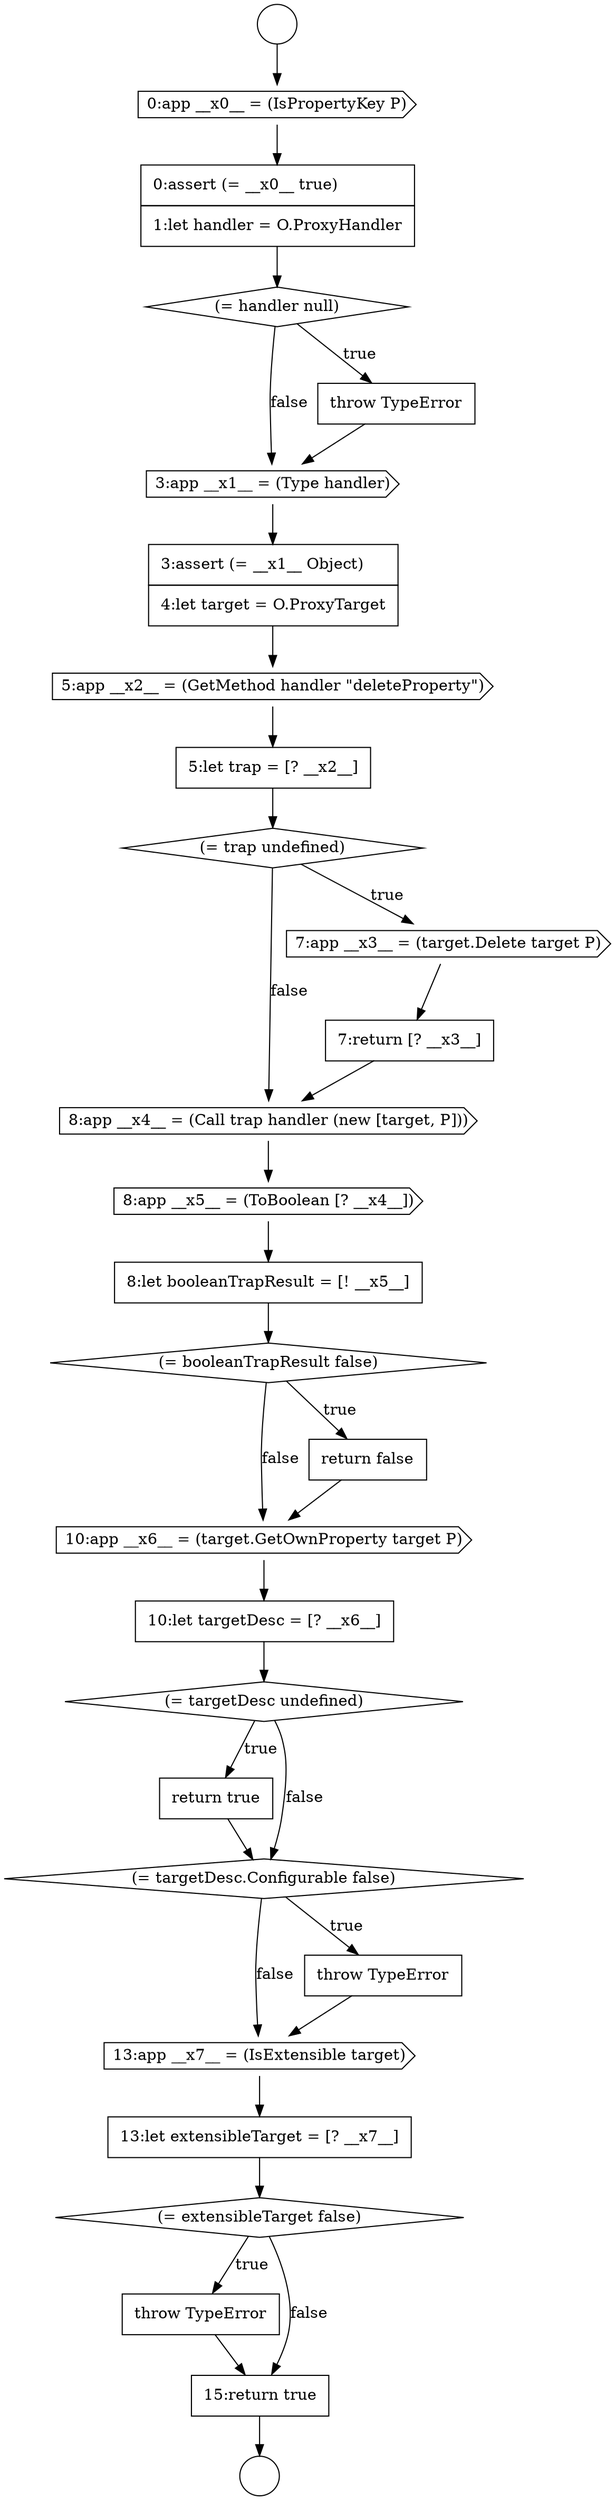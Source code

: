 digraph {
  node3442 [shape=none, margin=0, label=<<font color="black">
    <table border="0" cellborder="1" cellspacing="0" cellpadding="10">
      <tr><td align="left">8:let booleanTrapResult = [! __x5__]</td></tr>
    </table>
  </font>> color="black" fillcolor="white" style=filled]
  node3445 [shape=cds, label=<<font color="black">10:app __x6__ = (target.GetOwnProperty target P)</font>> color="black" fillcolor="white" style=filled]
  node3440 [shape=cds, label=<<font color="black">8:app __x4__ = (Call trap handler (new [target, P]))</font>> color="black" fillcolor="white" style=filled]
  node3454 [shape=none, margin=0, label=<<font color="black">
    <table border="0" cellborder="1" cellspacing="0" cellpadding="10">
      <tr><td align="left">throw TypeError</td></tr>
    </table>
  </font>> color="black" fillcolor="white" style=filled]
  node3436 [shape=none, margin=0, label=<<font color="black">
    <table border="0" cellborder="1" cellspacing="0" cellpadding="10">
      <tr><td align="left">5:let trap = [? __x2__]</td></tr>
    </table>
  </font>> color="black" fillcolor="white" style=filled]
  node3451 [shape=cds, label=<<font color="black">13:app __x7__ = (IsExtensible target)</font>> color="black" fillcolor="white" style=filled]
  node3448 [shape=none, margin=0, label=<<font color="black">
    <table border="0" cellborder="1" cellspacing="0" cellpadding="10">
      <tr><td align="left">return true</td></tr>
    </table>
  </font>> color="black" fillcolor="white" style=filled]
  node3430 [shape=none, margin=0, label=<<font color="black">
    <table border="0" cellborder="1" cellspacing="0" cellpadding="10">
      <tr><td align="left">0:assert (= __x0__ true)</td></tr>
      <tr><td align="left">1:let handler = O.ProxyHandler</td></tr>
    </table>
  </font>> color="black" fillcolor="white" style=filled]
  node3434 [shape=none, margin=0, label=<<font color="black">
    <table border="0" cellborder="1" cellspacing="0" cellpadding="10">
      <tr><td align="left">3:assert (= __x1__ Object)</td></tr>
      <tr><td align="left">4:let target = O.ProxyTarget</td></tr>
    </table>
  </font>> color="black" fillcolor="white" style=filled]
  node3449 [shape=diamond, label=<<font color="black">(= targetDesc.Configurable false)</font>> color="black" fillcolor="white" style=filled]
  node3439 [shape=none, margin=0, label=<<font color="black">
    <table border="0" cellborder="1" cellspacing="0" cellpadding="10">
      <tr><td align="left">7:return [? __x3__]</td></tr>
    </table>
  </font>> color="black" fillcolor="white" style=filled]
  node3429 [shape=cds, label=<<font color="black">0:app __x0__ = (IsPropertyKey P)</font>> color="black" fillcolor="white" style=filled]
  node3446 [shape=none, margin=0, label=<<font color="black">
    <table border="0" cellborder="1" cellspacing="0" cellpadding="10">
      <tr><td align="left">10:let targetDesc = [? __x6__]</td></tr>
    </table>
  </font>> color="black" fillcolor="white" style=filled]
  node3431 [shape=diamond, label=<<font color="black">(= handler null)</font>> color="black" fillcolor="white" style=filled]
  node3453 [shape=diamond, label=<<font color="black">(= extensibleTarget false)</font>> color="black" fillcolor="white" style=filled]
  node3438 [shape=cds, label=<<font color="black">7:app __x3__ = (target.Delete target P)</font>> color="black" fillcolor="white" style=filled]
  node3435 [shape=cds, label=<<font color="black">5:app __x2__ = (GetMethod handler &quot;deleteProperty&quot;)</font>> color="black" fillcolor="white" style=filled]
  node3450 [shape=none, margin=0, label=<<font color="black">
    <table border="0" cellborder="1" cellspacing="0" cellpadding="10">
      <tr><td align="left">throw TypeError</td></tr>
    </table>
  </font>> color="black" fillcolor="white" style=filled]
  node3441 [shape=cds, label=<<font color="black">8:app __x5__ = (ToBoolean [? __x4__])</font>> color="black" fillcolor="white" style=filled]
  node3428 [shape=circle label=" " color="black" fillcolor="white" style=filled]
  node3444 [shape=none, margin=0, label=<<font color="black">
    <table border="0" cellborder="1" cellspacing="0" cellpadding="10">
      <tr><td align="left">return false</td></tr>
    </table>
  </font>> color="black" fillcolor="white" style=filled]
  node3427 [shape=circle label=" " color="black" fillcolor="white" style=filled]
  node3455 [shape=none, margin=0, label=<<font color="black">
    <table border="0" cellborder="1" cellspacing="0" cellpadding="10">
      <tr><td align="left">15:return true</td></tr>
    </table>
  </font>> color="black" fillcolor="white" style=filled]
  node3433 [shape=cds, label=<<font color="black">3:app __x1__ = (Type handler)</font>> color="black" fillcolor="white" style=filled]
  node3452 [shape=none, margin=0, label=<<font color="black">
    <table border="0" cellborder="1" cellspacing="0" cellpadding="10">
      <tr><td align="left">13:let extensibleTarget = [? __x7__]</td></tr>
    </table>
  </font>> color="black" fillcolor="white" style=filled]
  node3447 [shape=diamond, label=<<font color="black">(= targetDesc undefined)</font>> color="black" fillcolor="white" style=filled]
  node3437 [shape=diamond, label=<<font color="black">(= trap undefined)</font>> color="black" fillcolor="white" style=filled]
  node3443 [shape=diamond, label=<<font color="black">(= booleanTrapResult false)</font>> color="black" fillcolor="white" style=filled]
  node3432 [shape=none, margin=0, label=<<font color="black">
    <table border="0" cellborder="1" cellspacing="0" cellpadding="10">
      <tr><td align="left">throw TypeError</td></tr>
    </table>
  </font>> color="black" fillcolor="white" style=filled]
  node3452 -> node3453 [ color="black"]
  node3449 -> node3450 [label=<<font color="black">true</font>> color="black"]
  node3449 -> node3451 [label=<<font color="black">false</font>> color="black"]
  node3438 -> node3439 [ color="black"]
  node3448 -> node3449 [ color="black"]
  node3454 -> node3455 [ color="black"]
  node3442 -> node3443 [ color="black"]
  node3444 -> node3445 [ color="black"]
  node3439 -> node3440 [ color="black"]
  node3437 -> node3438 [label=<<font color="black">true</font>> color="black"]
  node3437 -> node3440 [label=<<font color="black">false</font>> color="black"]
  node3450 -> node3451 [ color="black"]
  node3431 -> node3432 [label=<<font color="black">true</font>> color="black"]
  node3431 -> node3433 [label=<<font color="black">false</font>> color="black"]
  node3451 -> node3452 [ color="black"]
  node3443 -> node3444 [label=<<font color="black">true</font>> color="black"]
  node3443 -> node3445 [label=<<font color="black">false</font>> color="black"]
  node3453 -> node3454 [label=<<font color="black">true</font>> color="black"]
  node3453 -> node3455 [label=<<font color="black">false</font>> color="black"]
  node3440 -> node3441 [ color="black"]
  node3436 -> node3437 [ color="black"]
  node3434 -> node3435 [ color="black"]
  node3432 -> node3433 [ color="black"]
  node3433 -> node3434 [ color="black"]
  node3429 -> node3430 [ color="black"]
  node3441 -> node3442 [ color="black"]
  node3435 -> node3436 [ color="black"]
  node3446 -> node3447 [ color="black"]
  node3430 -> node3431 [ color="black"]
  node3455 -> node3428 [ color="black"]
  node3445 -> node3446 [ color="black"]
  node3427 -> node3429 [ color="black"]
  node3447 -> node3448 [label=<<font color="black">true</font>> color="black"]
  node3447 -> node3449 [label=<<font color="black">false</font>> color="black"]
}
